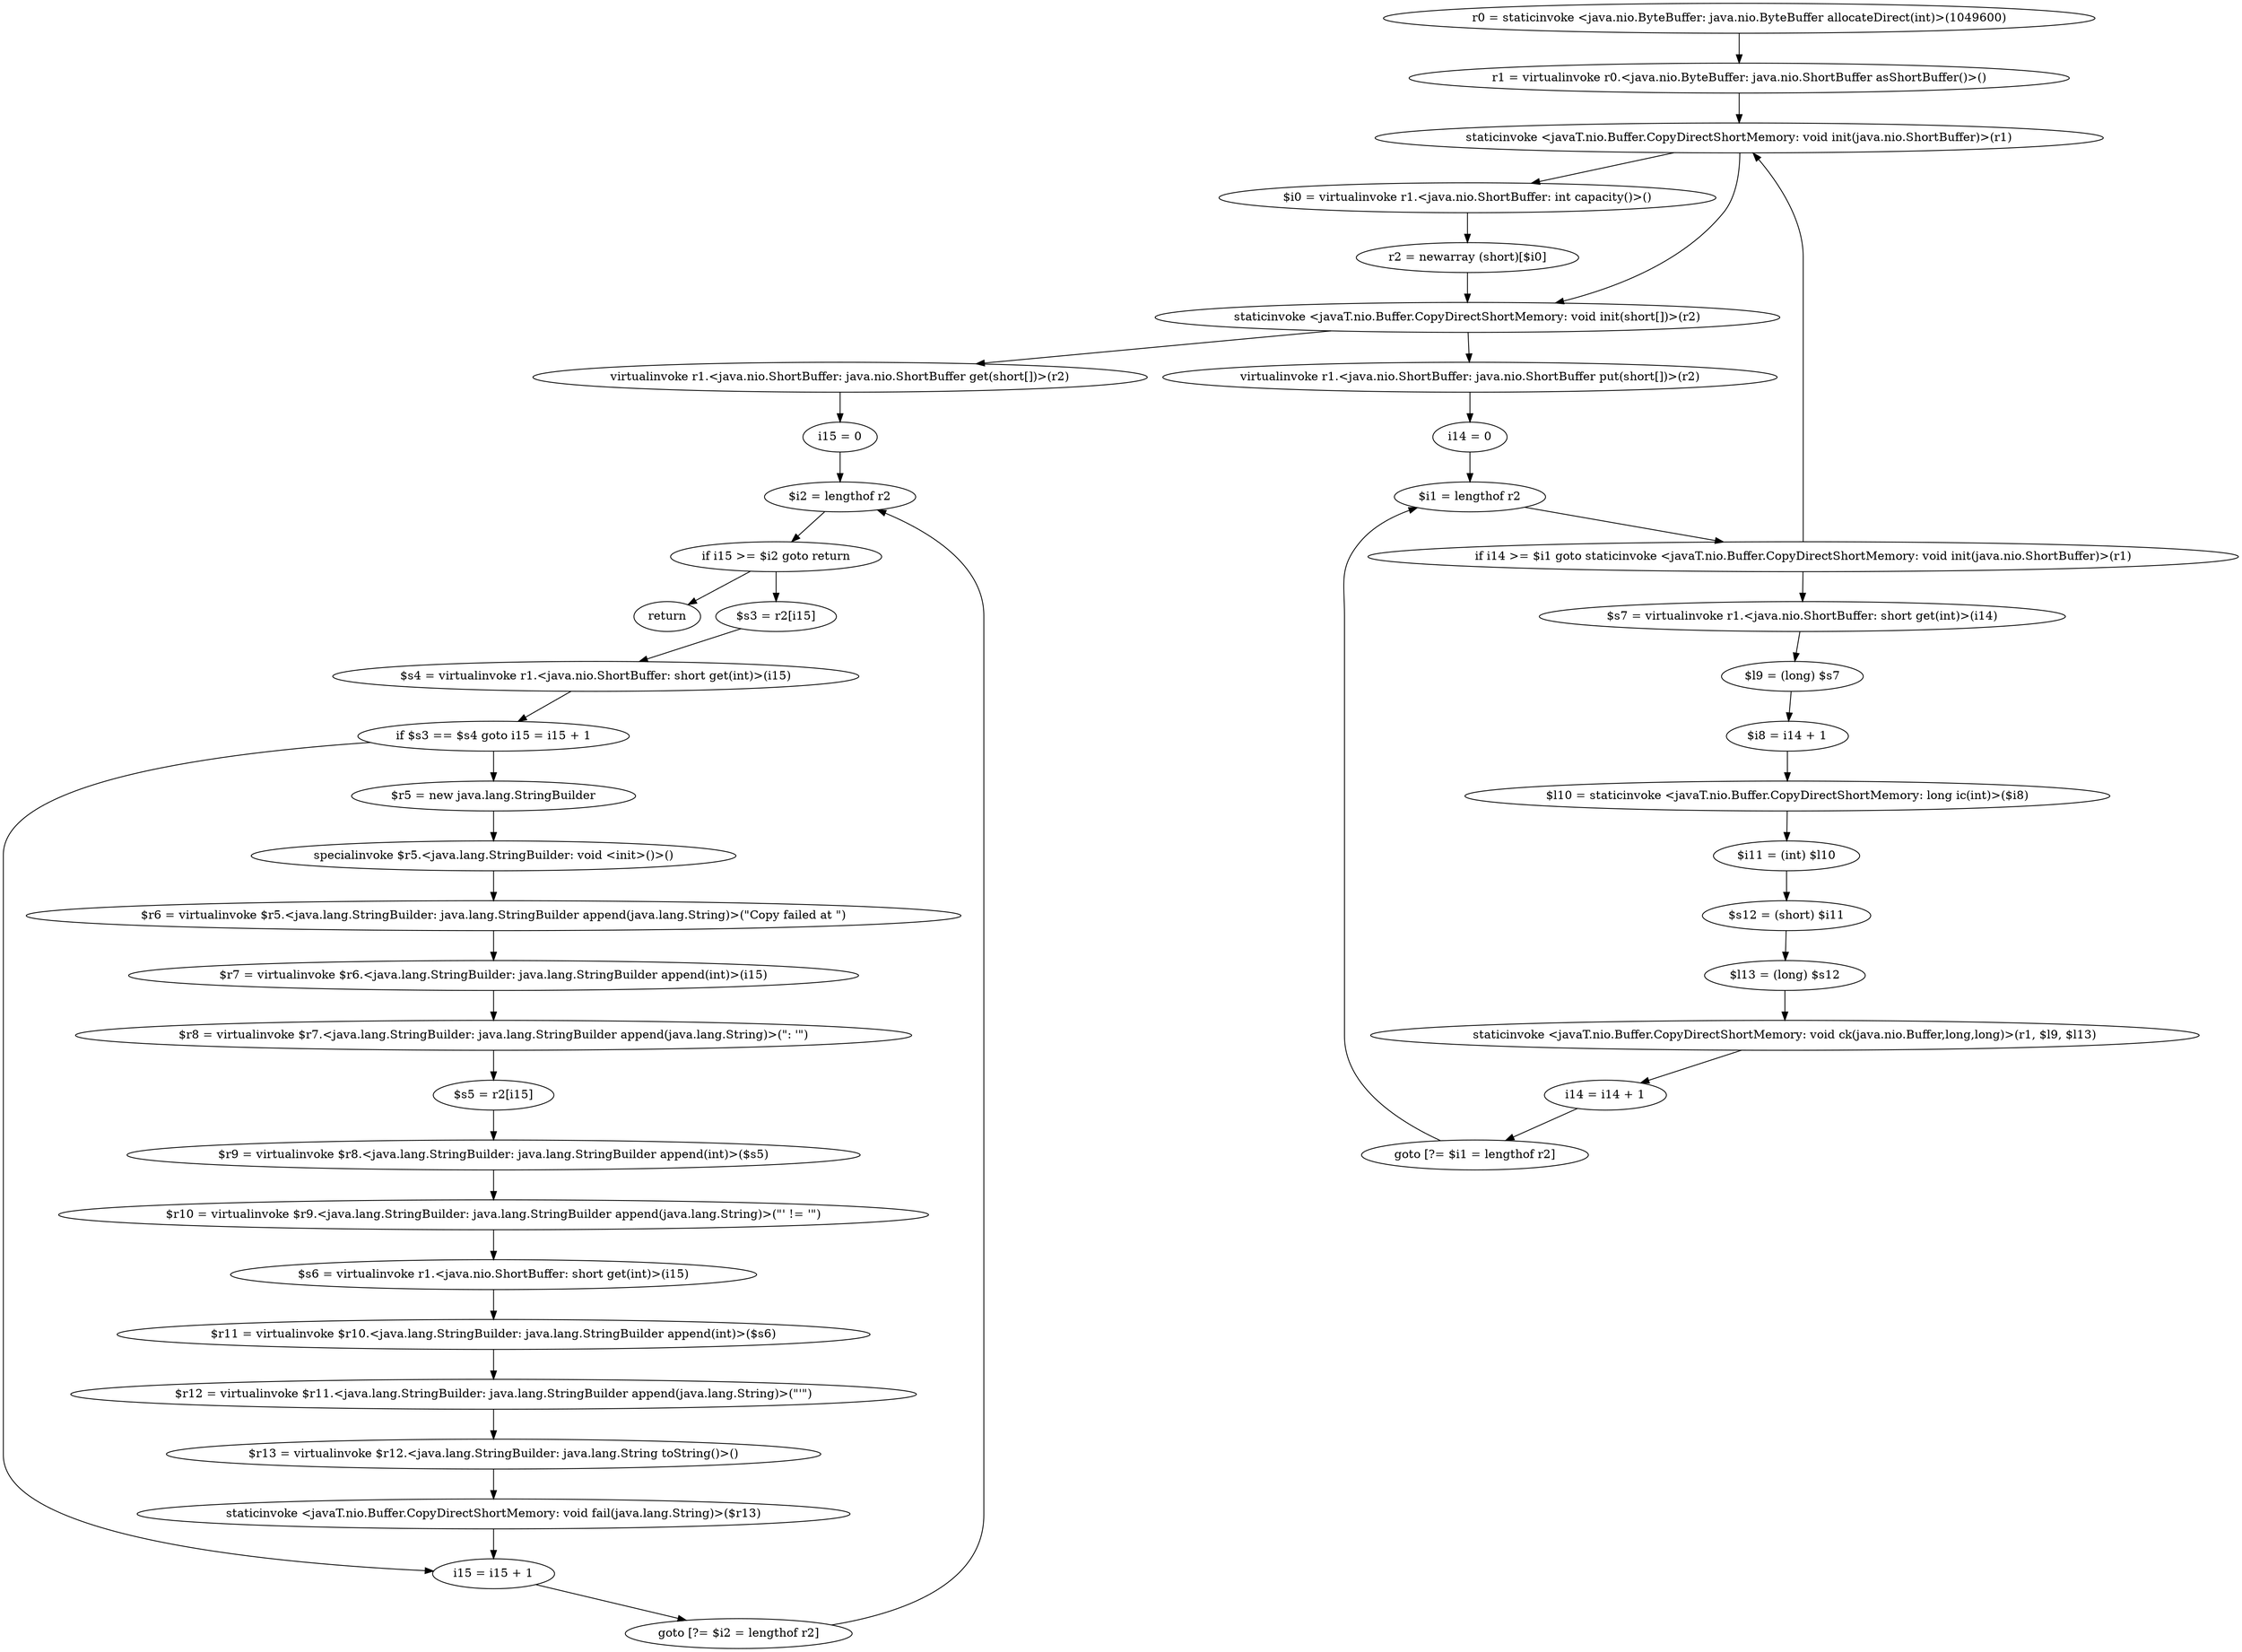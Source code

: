 digraph "unitGraph" {
    "r0 = staticinvoke <java.nio.ByteBuffer: java.nio.ByteBuffer allocateDirect(int)>(1049600)"
    "r1 = virtualinvoke r0.<java.nio.ByteBuffer: java.nio.ShortBuffer asShortBuffer()>()"
    "staticinvoke <javaT.nio.Buffer.CopyDirectShortMemory: void init(java.nio.ShortBuffer)>(r1)"
    "$i0 = virtualinvoke r1.<java.nio.ShortBuffer: int capacity()>()"
    "r2 = newarray (short)[$i0]"
    "staticinvoke <javaT.nio.Buffer.CopyDirectShortMemory: void init(short[])>(r2)"
    "virtualinvoke r1.<java.nio.ShortBuffer: java.nio.ShortBuffer put(short[])>(r2)"
    "i14 = 0"
    "$i1 = lengthof r2"
    "if i14 >= $i1 goto staticinvoke <javaT.nio.Buffer.CopyDirectShortMemory: void init(java.nio.ShortBuffer)>(r1)"
    "$s7 = virtualinvoke r1.<java.nio.ShortBuffer: short get(int)>(i14)"
    "$l9 = (long) $s7"
    "$i8 = i14 + 1"
    "$l10 = staticinvoke <javaT.nio.Buffer.CopyDirectShortMemory: long ic(int)>($i8)"
    "$i11 = (int) $l10"
    "$s12 = (short) $i11"
    "$l13 = (long) $s12"
    "staticinvoke <javaT.nio.Buffer.CopyDirectShortMemory: void ck(java.nio.Buffer,long,long)>(r1, $l9, $l13)"
    "i14 = i14 + 1"
    "goto [?= $i1 = lengthof r2]"
    "virtualinvoke r1.<java.nio.ShortBuffer: java.nio.ShortBuffer get(short[])>(r2)"
    "i15 = 0"
    "$i2 = lengthof r2"
    "if i15 >= $i2 goto return"
    "$s3 = r2[i15]"
    "$s4 = virtualinvoke r1.<java.nio.ShortBuffer: short get(int)>(i15)"
    "if $s3 == $s4 goto i15 = i15 + 1"
    "$r5 = new java.lang.StringBuilder"
    "specialinvoke $r5.<java.lang.StringBuilder: void <init>()>()"
    "$r6 = virtualinvoke $r5.<java.lang.StringBuilder: java.lang.StringBuilder append(java.lang.String)>(\"Copy failed at \")"
    "$r7 = virtualinvoke $r6.<java.lang.StringBuilder: java.lang.StringBuilder append(int)>(i15)"
    "$r8 = virtualinvoke $r7.<java.lang.StringBuilder: java.lang.StringBuilder append(java.lang.String)>(\": \'\")"
    "$s5 = r2[i15]"
    "$r9 = virtualinvoke $r8.<java.lang.StringBuilder: java.lang.StringBuilder append(int)>($s5)"
    "$r10 = virtualinvoke $r9.<java.lang.StringBuilder: java.lang.StringBuilder append(java.lang.String)>(\"\' != \'\")"
    "$s6 = virtualinvoke r1.<java.nio.ShortBuffer: short get(int)>(i15)"
    "$r11 = virtualinvoke $r10.<java.lang.StringBuilder: java.lang.StringBuilder append(int)>($s6)"
    "$r12 = virtualinvoke $r11.<java.lang.StringBuilder: java.lang.StringBuilder append(java.lang.String)>(\"\'\")"
    "$r13 = virtualinvoke $r12.<java.lang.StringBuilder: java.lang.String toString()>()"
    "staticinvoke <javaT.nio.Buffer.CopyDirectShortMemory: void fail(java.lang.String)>($r13)"
    "i15 = i15 + 1"
    "goto [?= $i2 = lengthof r2]"
    "return"
    "r0 = staticinvoke <java.nio.ByteBuffer: java.nio.ByteBuffer allocateDirect(int)>(1049600)"->"r1 = virtualinvoke r0.<java.nio.ByteBuffer: java.nio.ShortBuffer asShortBuffer()>()";
    "r1 = virtualinvoke r0.<java.nio.ByteBuffer: java.nio.ShortBuffer asShortBuffer()>()"->"staticinvoke <javaT.nio.Buffer.CopyDirectShortMemory: void init(java.nio.ShortBuffer)>(r1)";
    "staticinvoke <javaT.nio.Buffer.CopyDirectShortMemory: void init(java.nio.ShortBuffer)>(r1)"->"$i0 = virtualinvoke r1.<java.nio.ShortBuffer: int capacity()>()";
    "$i0 = virtualinvoke r1.<java.nio.ShortBuffer: int capacity()>()"->"r2 = newarray (short)[$i0]";
    "r2 = newarray (short)[$i0]"->"staticinvoke <javaT.nio.Buffer.CopyDirectShortMemory: void init(short[])>(r2)";
    "staticinvoke <javaT.nio.Buffer.CopyDirectShortMemory: void init(short[])>(r2)"->"virtualinvoke r1.<java.nio.ShortBuffer: java.nio.ShortBuffer put(short[])>(r2)";
    "virtualinvoke r1.<java.nio.ShortBuffer: java.nio.ShortBuffer put(short[])>(r2)"->"i14 = 0";
    "i14 = 0"->"$i1 = lengthof r2";
    "$i1 = lengthof r2"->"if i14 >= $i1 goto staticinvoke <javaT.nio.Buffer.CopyDirectShortMemory: void init(java.nio.ShortBuffer)>(r1)";
    "if i14 >= $i1 goto staticinvoke <javaT.nio.Buffer.CopyDirectShortMemory: void init(java.nio.ShortBuffer)>(r1)"->"$s7 = virtualinvoke r1.<java.nio.ShortBuffer: short get(int)>(i14)";
    "if i14 >= $i1 goto staticinvoke <javaT.nio.Buffer.CopyDirectShortMemory: void init(java.nio.ShortBuffer)>(r1)"->"staticinvoke <javaT.nio.Buffer.CopyDirectShortMemory: void init(java.nio.ShortBuffer)>(r1)";
    "$s7 = virtualinvoke r1.<java.nio.ShortBuffer: short get(int)>(i14)"->"$l9 = (long) $s7";
    "$l9 = (long) $s7"->"$i8 = i14 + 1";
    "$i8 = i14 + 1"->"$l10 = staticinvoke <javaT.nio.Buffer.CopyDirectShortMemory: long ic(int)>($i8)";
    "$l10 = staticinvoke <javaT.nio.Buffer.CopyDirectShortMemory: long ic(int)>($i8)"->"$i11 = (int) $l10";
    "$i11 = (int) $l10"->"$s12 = (short) $i11";
    "$s12 = (short) $i11"->"$l13 = (long) $s12";
    "$l13 = (long) $s12"->"staticinvoke <javaT.nio.Buffer.CopyDirectShortMemory: void ck(java.nio.Buffer,long,long)>(r1, $l9, $l13)";
    "staticinvoke <javaT.nio.Buffer.CopyDirectShortMemory: void ck(java.nio.Buffer,long,long)>(r1, $l9, $l13)"->"i14 = i14 + 1";
    "i14 = i14 + 1"->"goto [?= $i1 = lengthof r2]";
    "goto [?= $i1 = lengthof r2]"->"$i1 = lengthof r2";
    "staticinvoke <javaT.nio.Buffer.CopyDirectShortMemory: void init(java.nio.ShortBuffer)>(r1)"->"staticinvoke <javaT.nio.Buffer.CopyDirectShortMemory: void init(short[])>(r2)";
    "staticinvoke <javaT.nio.Buffer.CopyDirectShortMemory: void init(short[])>(r2)"->"virtualinvoke r1.<java.nio.ShortBuffer: java.nio.ShortBuffer get(short[])>(r2)";
    "virtualinvoke r1.<java.nio.ShortBuffer: java.nio.ShortBuffer get(short[])>(r2)"->"i15 = 0";
    "i15 = 0"->"$i2 = lengthof r2";
    "$i2 = lengthof r2"->"if i15 >= $i2 goto return";
    "if i15 >= $i2 goto return"->"$s3 = r2[i15]";
    "if i15 >= $i2 goto return"->"return";
    "$s3 = r2[i15]"->"$s4 = virtualinvoke r1.<java.nio.ShortBuffer: short get(int)>(i15)";
    "$s4 = virtualinvoke r1.<java.nio.ShortBuffer: short get(int)>(i15)"->"if $s3 == $s4 goto i15 = i15 + 1";
    "if $s3 == $s4 goto i15 = i15 + 1"->"$r5 = new java.lang.StringBuilder";
    "if $s3 == $s4 goto i15 = i15 + 1"->"i15 = i15 + 1";
    "$r5 = new java.lang.StringBuilder"->"specialinvoke $r5.<java.lang.StringBuilder: void <init>()>()";
    "specialinvoke $r5.<java.lang.StringBuilder: void <init>()>()"->"$r6 = virtualinvoke $r5.<java.lang.StringBuilder: java.lang.StringBuilder append(java.lang.String)>(\"Copy failed at \")";
    "$r6 = virtualinvoke $r5.<java.lang.StringBuilder: java.lang.StringBuilder append(java.lang.String)>(\"Copy failed at \")"->"$r7 = virtualinvoke $r6.<java.lang.StringBuilder: java.lang.StringBuilder append(int)>(i15)";
    "$r7 = virtualinvoke $r6.<java.lang.StringBuilder: java.lang.StringBuilder append(int)>(i15)"->"$r8 = virtualinvoke $r7.<java.lang.StringBuilder: java.lang.StringBuilder append(java.lang.String)>(\": \'\")";
    "$r8 = virtualinvoke $r7.<java.lang.StringBuilder: java.lang.StringBuilder append(java.lang.String)>(\": \'\")"->"$s5 = r2[i15]";
    "$s5 = r2[i15]"->"$r9 = virtualinvoke $r8.<java.lang.StringBuilder: java.lang.StringBuilder append(int)>($s5)";
    "$r9 = virtualinvoke $r8.<java.lang.StringBuilder: java.lang.StringBuilder append(int)>($s5)"->"$r10 = virtualinvoke $r9.<java.lang.StringBuilder: java.lang.StringBuilder append(java.lang.String)>(\"\' != \'\")";
    "$r10 = virtualinvoke $r9.<java.lang.StringBuilder: java.lang.StringBuilder append(java.lang.String)>(\"\' != \'\")"->"$s6 = virtualinvoke r1.<java.nio.ShortBuffer: short get(int)>(i15)";
    "$s6 = virtualinvoke r1.<java.nio.ShortBuffer: short get(int)>(i15)"->"$r11 = virtualinvoke $r10.<java.lang.StringBuilder: java.lang.StringBuilder append(int)>($s6)";
    "$r11 = virtualinvoke $r10.<java.lang.StringBuilder: java.lang.StringBuilder append(int)>($s6)"->"$r12 = virtualinvoke $r11.<java.lang.StringBuilder: java.lang.StringBuilder append(java.lang.String)>(\"\'\")";
    "$r12 = virtualinvoke $r11.<java.lang.StringBuilder: java.lang.StringBuilder append(java.lang.String)>(\"\'\")"->"$r13 = virtualinvoke $r12.<java.lang.StringBuilder: java.lang.String toString()>()";
    "$r13 = virtualinvoke $r12.<java.lang.StringBuilder: java.lang.String toString()>()"->"staticinvoke <javaT.nio.Buffer.CopyDirectShortMemory: void fail(java.lang.String)>($r13)";
    "staticinvoke <javaT.nio.Buffer.CopyDirectShortMemory: void fail(java.lang.String)>($r13)"->"i15 = i15 + 1";
    "i15 = i15 + 1"->"goto [?= $i2 = lengthof r2]";
    "goto [?= $i2 = lengthof r2]"->"$i2 = lengthof r2";
}
